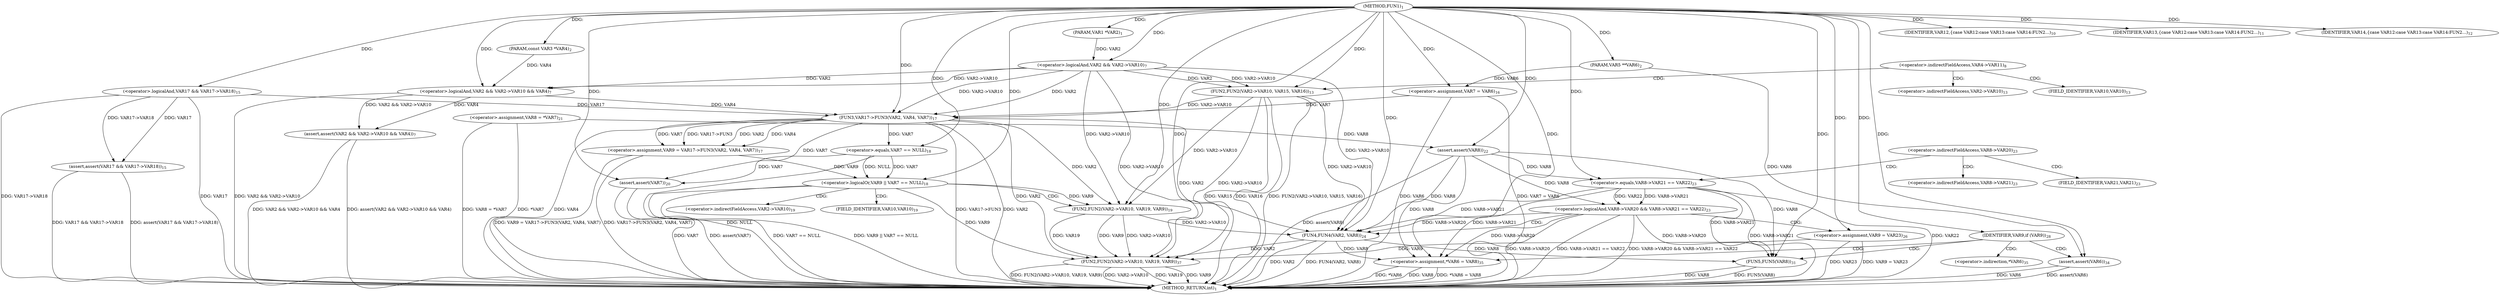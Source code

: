 digraph "FUN1" {  
"8" [label = <(METHOD,FUN1)<SUB>1</SUB>> ]
"118" [label = <(METHOD_RETURN,int)<SUB>1</SUB>> ]
"9" [label = <(PARAM,VAR1 *VAR2)<SUB>1</SUB>> ]
"10" [label = <(PARAM,const VAR3 *VAR4)<SUB>2</SUB>> ]
"11" [label = <(PARAM,VAR5 **VAR6)<SUB>2</SUB>> ]
"16" [label = <(assert,assert(VAR2 &amp;&amp; VAR2-&gt;VAR10 &amp;&amp; VAR4))<SUB>7</SUB>> ]
"41" [label = <(assert,assert(VAR17 &amp;&amp; VAR17-&gt;VAR18))<SUB>15</SUB>> ]
"47" [label = <(&lt;operator&gt;.assignment,VAR7 = VAR6)<SUB>16</SUB>> ]
"50" [label = <(&lt;operator&gt;.assignment,VAR9 = VAR17-&gt;FUN3(VAR2, VAR4, VAR7))<SUB>17</SUB>> ]
"72" [label = <(assert,assert(VAR7))<SUB>20</SUB>> ]
"74" [label = <(&lt;operator&gt;.assignment,VAR8 = *VAR7)<SUB>21</SUB>> ]
"78" [label = <(assert,assert(VAR8))<SUB>22</SUB>> ]
"112" [label = <(FUN2,FUN2(VAR2-&gt;VAR10, VAR19, VAR9))<SUB>37</SUB>> ]
"60" [label = <(&lt;operator&gt;.logicalOr,VAR9 || VAR7 == NULL)<SUB>18</SUB>> ]
"81" [label = <(&lt;operator&gt;.logicalAnd,VAR8-&gt;VAR20 &amp;&amp; VAR8-&gt;VAR21 == VAR22)<SUB>23</SUB>> ]
"100" [label = <(IDENTIFIER,VAR9,if (VAR9))<SUB>28</SUB>> ]
"17" [label = <(&lt;operator&gt;.logicalAnd,VAR2 &amp;&amp; VAR2-&gt;VAR10 &amp;&amp; VAR4)<SUB>7</SUB>> ]
"30" [label = <(IDENTIFIER,VAR12,{
	case VAR12:
	case VAR13:
	case VAR14:
		FUN2...)<SUB>10</SUB>> ]
"32" [label = <(IDENTIFIER,VAR13,{
	case VAR12:
	case VAR13:
	case VAR14:
		FUN2...)<SUB>11</SUB>> ]
"34" [label = <(IDENTIFIER,VAR14,{
	case VAR12:
	case VAR13:
	case VAR14:
		FUN2...)<SUB>12</SUB>> ]
"35" [label = <(FUN2,FUN2(VAR2-&gt;VAR10, VAR15, VAR16))<SUB>13</SUB>> ]
"42" [label = <(&lt;operator&gt;.logicalAnd,VAR17 &amp;&amp; VAR17-&gt;VAR18)<SUB>15</SUB>> ]
"52" [label = <(FUN3,VAR17-&gt;FUN3(VAR2, VAR4, VAR7))<SUB>17</SUB>> ]
"66" [label = <(FUN2,FUN2(VAR2-&gt;VAR10, VAR19, VAR9))<SUB>19</SUB>> ]
"91" [label = <(FUN4,FUN4(VAR2, VAR8))<SUB>24</SUB>> ]
"102" [label = <(FUN5,FUN5(VAR8))<SUB>31</SUB>> ]
"18" [label = <(&lt;operator&gt;.logicalAnd,VAR2 &amp;&amp; VAR2-&gt;VAR10)<SUB>7</SUB>> ]
"62" [label = <(&lt;operator&gt;.equals,VAR7 == NULL)<SUB>18</SUB>> ]
"85" [label = <(&lt;operator&gt;.equals,VAR8-&gt;VAR21 == VAR22)<SUB>23</SUB>> ]
"96" [label = <(&lt;operator&gt;.assignment,VAR9 = VAR23)<SUB>26</SUB>> ]
"106" [label = <(assert,assert(VAR6))<SUB>34</SUB>> ]
"108" [label = <(&lt;operator&gt;.assignment,*VAR6 = VAR8)<SUB>35</SUB>> ]
"25" [label = <(&lt;operator&gt;.indirectFieldAccess,VAR4-&gt;VAR11)<SUB>8</SUB>> ]
"82" [label = <(&lt;operator&gt;.indirectFieldAccess,VAR8-&gt;VAR20)<SUB>23</SUB>> ]
"36" [label = <(&lt;operator&gt;.indirectFieldAccess,VAR2-&gt;VAR10)<SUB>13</SUB>> ]
"67" [label = <(&lt;operator&gt;.indirectFieldAccess,VAR2-&gt;VAR10)<SUB>19</SUB>> ]
"86" [label = <(&lt;operator&gt;.indirectFieldAccess,VAR8-&gt;VAR21)<SUB>23</SUB>> ]
"38" [label = <(FIELD_IDENTIFIER,VAR10,VAR10)<SUB>13</SUB>> ]
"69" [label = <(FIELD_IDENTIFIER,VAR10,VAR10)<SUB>19</SUB>> ]
"88" [label = <(FIELD_IDENTIFIER,VAR21,VAR21)<SUB>23</SUB>> ]
"109" [label = <(&lt;operator&gt;.indirection,*VAR6)<SUB>35</SUB>> ]
  "17" -> "118"  [ label = "DDG: VAR2 &amp;&amp; VAR2-&gt;VAR10"] 
  "16" -> "118"  [ label = "DDG: VAR2 &amp;&amp; VAR2-&gt;VAR10 &amp;&amp; VAR4"] 
  "16" -> "118"  [ label = "DDG: assert(VAR2 &amp;&amp; VAR2-&gt;VAR10 &amp;&amp; VAR4)"] 
  "35" -> "118"  [ label = "DDG: VAR16"] 
  "35" -> "118"  [ label = "DDG: FUN2(VAR2-&gt;VAR10, VAR15, VAR16)"] 
  "42" -> "118"  [ label = "DDG: VAR17"] 
  "42" -> "118"  [ label = "DDG: VAR17-&gt;VAR18"] 
  "41" -> "118"  [ label = "DDG: VAR17 &amp;&amp; VAR17-&gt;VAR18"] 
  "41" -> "118"  [ label = "DDG: assert(VAR17 &amp;&amp; VAR17-&gt;VAR18)"] 
  "47" -> "118"  [ label = "DDG: VAR6"] 
  "47" -> "118"  [ label = "DDG: VAR7 = VAR6"] 
  "52" -> "118"  [ label = "DDG: VAR17-&gt;FUN3"] 
  "52" -> "118"  [ label = "DDG: VAR2"] 
  "52" -> "118"  [ label = "DDG: VAR4"] 
  "50" -> "118"  [ label = "DDG: VAR17-&gt;FUN3(VAR2, VAR4, VAR7)"] 
  "50" -> "118"  [ label = "DDG: VAR9 = VAR17-&gt;FUN3(VAR2, VAR4, VAR7)"] 
  "60" -> "118"  [ label = "DDG: VAR7 == NULL"] 
  "60" -> "118"  [ label = "DDG: VAR9 || VAR7 == NULL"] 
  "72" -> "118"  [ label = "DDG: VAR7"] 
  "72" -> "118"  [ label = "DDG: assert(VAR7)"] 
  "74" -> "118"  [ label = "DDG: *VAR7"] 
  "74" -> "118"  [ label = "DDG: VAR8 = *VAR7"] 
  "78" -> "118"  [ label = "DDG: assert(VAR8)"] 
  "81" -> "118"  [ label = "DDG: VAR8-&gt;VAR20"] 
  "85" -> "118"  [ label = "DDG: VAR8-&gt;VAR21"] 
  "81" -> "118"  [ label = "DDG: VAR8-&gt;VAR21 == VAR22"] 
  "81" -> "118"  [ label = "DDG: VAR8-&gt;VAR20 &amp;&amp; VAR8-&gt;VAR21 == VAR22"] 
  "96" -> "118"  [ label = "DDG: VAR9 = VAR23"] 
  "91" -> "118"  [ label = "DDG: VAR2"] 
  "91" -> "118"  [ label = "DDG: FUN4(VAR2, VAR8)"] 
  "106" -> "118"  [ label = "DDG: VAR6"] 
  "106" -> "118"  [ label = "DDG: assert(VAR6)"] 
  "108" -> "118"  [ label = "DDG: *VAR6"] 
  "108" -> "118"  [ label = "DDG: VAR8"] 
  "108" -> "118"  [ label = "DDG: *VAR6 = VAR8"] 
  "102" -> "118"  [ label = "DDG: VAR8"] 
  "102" -> "118"  [ label = "DDG: FUN5(VAR8)"] 
  "112" -> "118"  [ label = "DDG: VAR2-&gt;VAR10"] 
  "112" -> "118"  [ label = "DDG: VAR19"] 
  "112" -> "118"  [ label = "DDG: VAR9"] 
  "112" -> "118"  [ label = "DDG: FUN2(VAR2-&gt;VAR10, VAR19, VAR9)"] 
  "35" -> "118"  [ label = "DDG: VAR15"] 
  "85" -> "118"  [ label = "DDG: VAR22"] 
  "96" -> "118"  [ label = "DDG: VAR23"] 
  "62" -> "118"  [ label = "DDG: NULL"] 
  "8" -> "9"  [ label = "DDG: "] 
  "8" -> "10"  [ label = "DDG: "] 
  "8" -> "11"  [ label = "DDG: "] 
  "11" -> "47"  [ label = "DDG: VAR6"] 
  "8" -> "47"  [ label = "DDG: "] 
  "52" -> "50"  [ label = "DDG: VAR17-&gt;FUN3"] 
  "52" -> "50"  [ label = "DDG: VAR2"] 
  "52" -> "50"  [ label = "DDG: VAR4"] 
  "52" -> "50"  [ label = "DDG: VAR7"] 
  "17" -> "16"  [ label = "DDG: VAR2 &amp;&amp; VAR2-&gt;VAR10"] 
  "17" -> "16"  [ label = "DDG: VAR4"] 
  "42" -> "41"  [ label = "DDG: VAR17"] 
  "42" -> "41"  [ label = "DDG: VAR17-&gt;VAR18"] 
  "52" -> "72"  [ label = "DDG: VAR7"] 
  "62" -> "72"  [ label = "DDG: VAR7"] 
  "8" -> "72"  [ label = "DDG: "] 
  "74" -> "78"  [ label = "DDG: VAR8"] 
  "8" -> "78"  [ label = "DDG: "] 
  "8" -> "100"  [ label = "DDG: "] 
  "18" -> "112"  [ label = "DDG: VAR2-&gt;VAR10"] 
  "35" -> "112"  [ label = "DDG: VAR2-&gt;VAR10"] 
  "52" -> "112"  [ label = "DDG: VAR2"] 
  "66" -> "112"  [ label = "DDG: VAR2-&gt;VAR10"] 
  "91" -> "112"  [ label = "DDG: VAR2"] 
  "66" -> "112"  [ label = "DDG: VAR19"] 
  "8" -> "112"  [ label = "DDG: "] 
  "60" -> "112"  [ label = "DDG: VAR9"] 
  "66" -> "112"  [ label = "DDG: VAR9"] 
  "96" -> "112"  [ label = "DDG: VAR9"] 
  "18" -> "17"  [ label = "DDG: VAR2"] 
  "18" -> "17"  [ label = "DDG: VAR2-&gt;VAR10"] 
  "10" -> "17"  [ label = "DDG: VAR4"] 
  "8" -> "17"  [ label = "DDG: "] 
  "8" -> "30"  [ label = "DDG: "] 
  "8" -> "32"  [ label = "DDG: "] 
  "8" -> "34"  [ label = "DDG: "] 
  "8" -> "42"  [ label = "DDG: "] 
  "42" -> "52"  [ label = "DDG: VAR17"] 
  "18" -> "52"  [ label = "DDG: VAR2"] 
  "18" -> "52"  [ label = "DDG: VAR2-&gt;VAR10"] 
  "35" -> "52"  [ label = "DDG: VAR2-&gt;VAR10"] 
  "8" -> "52"  [ label = "DDG: "] 
  "17" -> "52"  [ label = "DDG: VAR4"] 
  "47" -> "52"  [ label = "DDG: VAR7"] 
  "50" -> "60"  [ label = "DDG: VAR9"] 
  "8" -> "60"  [ label = "DDG: "] 
  "62" -> "60"  [ label = "DDG: VAR7"] 
  "62" -> "60"  [ label = "DDG: NULL"] 
  "78" -> "81"  [ label = "DDG: VAR8"] 
  "85" -> "81"  [ label = "DDG: VAR8-&gt;VAR21"] 
  "85" -> "81"  [ label = "DDG: VAR22"] 
  "9" -> "18"  [ label = "DDG: VAR2"] 
  "8" -> "18"  [ label = "DDG: "] 
  "18" -> "35"  [ label = "DDG: VAR2"] 
  "18" -> "35"  [ label = "DDG: VAR2-&gt;VAR10"] 
  "8" -> "35"  [ label = "DDG: "] 
  "52" -> "62"  [ label = "DDG: VAR7"] 
  "8" -> "62"  [ label = "DDG: "] 
  "18" -> "66"  [ label = "DDG: VAR2-&gt;VAR10"] 
  "35" -> "66"  [ label = "DDG: VAR2-&gt;VAR10"] 
  "52" -> "66"  [ label = "DDG: VAR2"] 
  "8" -> "66"  [ label = "DDG: "] 
  "60" -> "66"  [ label = "DDG: VAR9"] 
  "78" -> "85"  [ label = "DDG: VAR8"] 
  "8" -> "85"  [ label = "DDG: "] 
  "18" -> "91"  [ label = "DDG: VAR2-&gt;VAR10"] 
  "35" -> "91"  [ label = "DDG: VAR2-&gt;VAR10"] 
  "52" -> "91"  [ label = "DDG: VAR2"] 
  "66" -> "91"  [ label = "DDG: VAR2-&gt;VAR10"] 
  "8" -> "91"  [ label = "DDG: "] 
  "78" -> "91"  [ label = "DDG: VAR8"] 
  "81" -> "91"  [ label = "DDG: VAR8-&gt;VAR20"] 
  "85" -> "91"  [ label = "DDG: VAR8-&gt;VAR21"] 
  "8" -> "96"  [ label = "DDG: "] 
  "78" -> "102"  [ label = "DDG: VAR8"] 
  "81" -> "102"  [ label = "DDG: VAR8-&gt;VAR20"] 
  "85" -> "102"  [ label = "DDG: VAR8-&gt;VAR21"] 
  "91" -> "102"  [ label = "DDG: VAR8"] 
  "8" -> "102"  [ label = "DDG: "] 
  "78" -> "108"  [ label = "DDG: VAR8"] 
  "81" -> "108"  [ label = "DDG: VAR8-&gt;VAR20"] 
  "85" -> "108"  [ label = "DDG: VAR8-&gt;VAR21"] 
  "91" -> "108"  [ label = "DDG: VAR8"] 
  "8" -> "108"  [ label = "DDG: "] 
  "8" -> "106"  [ label = "DDG: "] 
  "11" -> "106"  [ label = "DDG: VAR6"] 
  "25" -> "36"  [ label = "CDG: "] 
  "25" -> "38"  [ label = "CDG: "] 
  "25" -> "35"  [ label = "CDG: "] 
  "60" -> "66"  [ label = "CDG: "] 
  "60" -> "69"  [ label = "CDG: "] 
  "60" -> "67"  [ label = "CDG: "] 
  "81" -> "96"  [ label = "CDG: "] 
  "81" -> "91"  [ label = "CDG: "] 
  "100" -> "102"  [ label = "CDG: "] 
  "100" -> "106"  [ label = "CDG: "] 
  "100" -> "108"  [ label = "CDG: "] 
  "100" -> "109"  [ label = "CDG: "] 
  "82" -> "85"  [ label = "CDG: "] 
  "82" -> "88"  [ label = "CDG: "] 
  "82" -> "86"  [ label = "CDG: "] 
}
